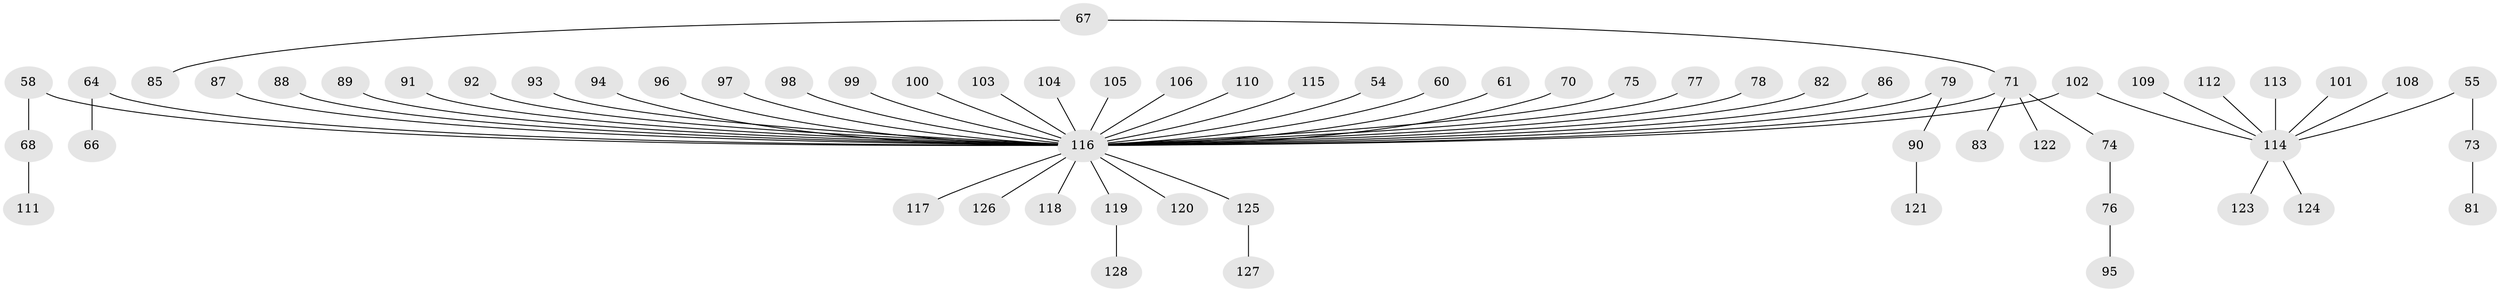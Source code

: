 // original degree distribution, {4: 0.0703125, 7: 0.0234375, 2: 0.28125, 3: 0.09375, 6: 0.0078125, 1: 0.4921875, 5: 0.03125}
// Generated by graph-tools (version 1.1) at 2025/53/03/09/25 04:53:13]
// undirected, 64 vertices, 63 edges
graph export_dot {
graph [start="1"]
  node [color=gray90,style=filled];
  54;
  55;
  58;
  60;
  61;
  64;
  66;
  67;
  68;
  70;
  71 [super="+24"];
  73;
  74;
  75;
  76;
  77;
  78;
  79;
  81;
  82;
  83;
  85;
  86;
  87;
  88;
  89;
  90;
  91;
  92;
  93;
  94;
  95;
  96;
  97;
  98;
  99;
  100;
  101;
  102 [super="+19"];
  103;
  104;
  105;
  106;
  108;
  109;
  110;
  111;
  112;
  113;
  114 [super="+33+34+27+30+69"];
  115;
  116 [super="+65+28+31+36+39+41+51+72+107+56+48+59+84+49+63+57+80+52"];
  117;
  118;
  119;
  120;
  121;
  122;
  123;
  124;
  125;
  126;
  127;
  128;
  54 -- 116;
  55 -- 73;
  55 -- 114;
  58 -- 68;
  58 -- 116;
  60 -- 116;
  61 -- 116;
  64 -- 66;
  64 -- 116;
  67 -- 85;
  67 -- 71;
  68 -- 111;
  70 -- 116;
  71 -- 74;
  71 -- 83;
  71 -- 122;
  71 -- 116;
  73 -- 81;
  74 -- 76;
  75 -- 116;
  76 -- 95;
  77 -- 116;
  78 -- 116;
  79 -- 90;
  79 -- 116;
  82 -- 116;
  86 -- 116;
  87 -- 116;
  88 -- 116;
  89 -- 116;
  90 -- 121;
  91 -- 116;
  92 -- 116;
  93 -- 116;
  94 -- 116;
  96 -- 116;
  97 -- 116;
  98 -- 116;
  99 -- 116;
  100 -- 116;
  101 -- 114;
  102 -- 114;
  102 -- 116;
  103 -- 116;
  104 -- 116;
  105 -- 116;
  106 -- 116;
  108 -- 114;
  109 -- 114;
  110 -- 116;
  112 -- 114;
  113 -- 114;
  114 -- 124;
  114 -- 123;
  115 -- 116;
  116 -- 119;
  116 -- 117;
  116 -- 118;
  116 -- 120;
  116 -- 125;
  116 -- 126;
  119 -- 128;
  125 -- 127;
}
